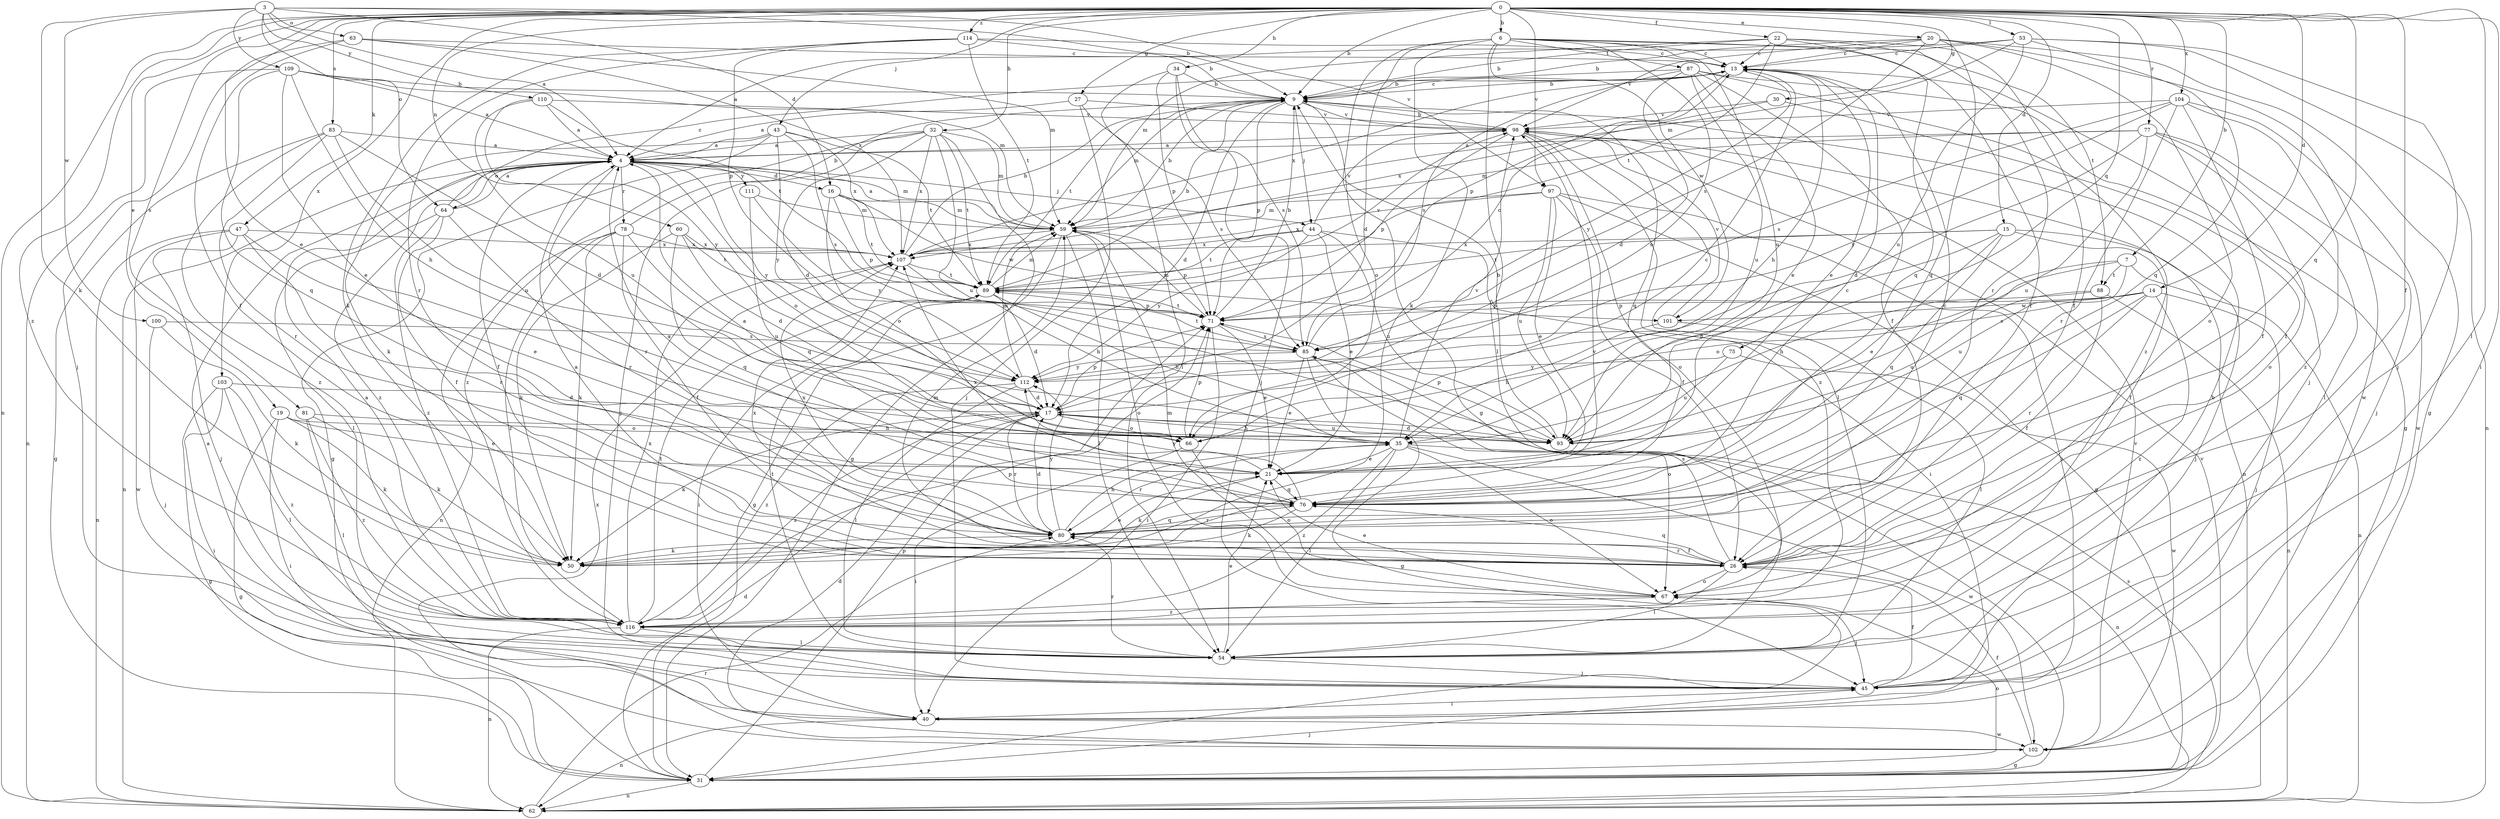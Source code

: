 strict digraph  {
0;
3;
4;
6;
7;
9;
13;
14;
15;
16;
17;
19;
20;
21;
22;
26;
27;
30;
31;
32;
34;
35;
40;
43;
44;
45;
47;
50;
53;
54;
59;
60;
62;
63;
64;
66;
67;
71;
75;
76;
77;
78;
80;
81;
83;
85;
87;
88;
89;
93;
97;
98;
100;
101;
102;
103;
104;
107;
109;
110;
111;
112;
114;
116;
0 -> 6  [label=b];
0 -> 7  [label=b];
0 -> 9  [label=b];
0 -> 14  [label=d];
0 -> 15  [label=d];
0 -> 19  [label=e];
0 -> 20  [label=e];
0 -> 21  [label=e];
0 -> 22  [label=f];
0 -> 26  [label=f];
0 -> 27  [label=g];
0 -> 30  [label=g];
0 -> 32  [label=h];
0 -> 34  [label=h];
0 -> 40  [label=i];
0 -> 43  [label=j];
0 -> 47  [label=k];
0 -> 53  [label=l];
0 -> 54  [label=l];
0 -> 60  [label=n];
0 -> 62  [label=n];
0 -> 75  [label=q];
0 -> 76  [label=q];
0 -> 77  [label=r];
0 -> 81  [label=s];
0 -> 83  [label=s];
0 -> 97  [label=v];
0 -> 103  [label=x];
0 -> 104  [label=x];
0 -> 114  [label=z];
0 -> 116  [label=z];
3 -> 4  [label=a];
3 -> 9  [label=b];
3 -> 16  [label=d];
3 -> 50  [label=k];
3 -> 63  [label=o];
3 -> 64  [label=o];
3 -> 97  [label=v];
3 -> 100  [label=w];
3 -> 109  [label=y];
3 -> 110  [label=y];
4 -> 16  [label=d];
4 -> 26  [label=f];
4 -> 44  [label=j];
4 -> 59  [label=m];
4 -> 62  [label=n];
4 -> 64  [label=o];
4 -> 66  [label=o];
4 -> 78  [label=r];
4 -> 80  [label=r];
4 -> 111  [label=y];
4 -> 112  [label=y];
4 -> 116  [label=z];
6 -> 13  [label=c];
6 -> 17  [label=d];
6 -> 26  [label=f];
6 -> 31  [label=g];
6 -> 50  [label=k];
6 -> 54  [label=l];
6 -> 66  [label=o];
6 -> 87  [label=t];
6 -> 88  [label=t];
6 -> 93  [label=u];
6 -> 101  [label=w];
7 -> 35  [label=h];
7 -> 62  [label=n];
7 -> 66  [label=o];
7 -> 88  [label=t];
7 -> 93  [label=u];
9 -> 13  [label=c];
9 -> 17  [label=d];
9 -> 44  [label=j];
9 -> 59  [label=m];
9 -> 66  [label=o];
9 -> 71  [label=p];
9 -> 76  [label=q];
9 -> 89  [label=t];
9 -> 98  [label=v];
13 -> 9  [label=b];
13 -> 21  [label=e];
13 -> 35  [label=h];
13 -> 45  [label=j];
13 -> 71  [label=p];
13 -> 107  [label=x];
13 -> 112  [label=y];
14 -> 45  [label=j];
14 -> 71  [label=p];
14 -> 76  [label=q];
14 -> 80  [label=r];
14 -> 85  [label=s];
14 -> 101  [label=w];
14 -> 116  [label=z];
15 -> 21  [label=e];
15 -> 26  [label=f];
15 -> 35  [label=h];
15 -> 45  [label=j];
15 -> 76  [label=q];
15 -> 89  [label=t];
15 -> 107  [label=x];
16 -> 59  [label=m];
16 -> 66  [label=o];
16 -> 71  [label=p];
16 -> 89  [label=t];
16 -> 101  [label=w];
17 -> 35  [label=h];
17 -> 50  [label=k];
17 -> 66  [label=o];
17 -> 71  [label=p];
17 -> 80  [label=r];
17 -> 93  [label=u];
17 -> 116  [label=z];
19 -> 21  [label=e];
19 -> 31  [label=g];
19 -> 40  [label=i];
19 -> 50  [label=k];
19 -> 66  [label=o];
20 -> 9  [label=b];
20 -> 13  [label=c];
20 -> 31  [label=g];
20 -> 67  [label=o];
20 -> 76  [label=q];
20 -> 85  [label=s];
20 -> 98  [label=v];
20 -> 102  [label=w];
21 -> 4  [label=a];
21 -> 50  [label=k];
21 -> 76  [label=q];
22 -> 9  [label=b];
22 -> 13  [label=c];
22 -> 26  [label=f];
22 -> 59  [label=m];
22 -> 76  [label=q];
22 -> 80  [label=r];
22 -> 89  [label=t];
26 -> 4  [label=a];
26 -> 54  [label=l];
26 -> 59  [label=m];
26 -> 67  [label=o];
26 -> 76  [label=q];
26 -> 80  [label=r];
26 -> 85  [label=s];
26 -> 107  [label=x];
27 -> 4  [label=a];
27 -> 45  [label=j];
27 -> 85  [label=s];
27 -> 98  [label=v];
30 -> 26  [label=f];
30 -> 98  [label=v];
30 -> 107  [label=x];
31 -> 17  [label=d];
31 -> 45  [label=j];
31 -> 62  [label=n];
31 -> 67  [label=o];
31 -> 71  [label=p];
31 -> 98  [label=v];
32 -> 4  [label=a];
32 -> 17  [label=d];
32 -> 31  [label=g];
32 -> 45  [label=j];
32 -> 59  [label=m];
32 -> 89  [label=t];
32 -> 93  [label=u];
32 -> 107  [label=x];
32 -> 116  [label=z];
34 -> 9  [label=b];
34 -> 45  [label=j];
34 -> 54  [label=l];
34 -> 71  [label=p];
34 -> 85  [label=s];
35 -> 21  [label=e];
35 -> 54  [label=l];
35 -> 62  [label=n];
35 -> 67  [label=o];
35 -> 80  [label=r];
35 -> 98  [label=v];
35 -> 102  [label=w];
35 -> 116  [label=z];
40 -> 4  [label=a];
40 -> 62  [label=n];
40 -> 102  [label=w];
43 -> 4  [label=a];
43 -> 31  [label=g];
43 -> 50  [label=k];
43 -> 85  [label=s];
43 -> 89  [label=t];
43 -> 107  [label=x];
43 -> 112  [label=y];
44 -> 21  [label=e];
44 -> 40  [label=i];
44 -> 89  [label=t];
44 -> 93  [label=u];
44 -> 98  [label=v];
44 -> 107  [label=x];
44 -> 112  [label=y];
45 -> 9  [label=b];
45 -> 26  [label=f];
45 -> 40  [label=i];
47 -> 21  [label=e];
47 -> 45  [label=j];
47 -> 62  [label=n];
47 -> 80  [label=r];
47 -> 102  [label=w];
47 -> 107  [label=x];
50 -> 21  [label=e];
50 -> 98  [label=v];
53 -> 4  [label=a];
53 -> 13  [label=c];
53 -> 45  [label=j];
53 -> 59  [label=m];
53 -> 62  [label=n];
53 -> 76  [label=q];
53 -> 93  [label=u];
54 -> 21  [label=e];
54 -> 45  [label=j];
54 -> 80  [label=r];
54 -> 89  [label=t];
59 -> 4  [label=a];
59 -> 9  [label=b];
59 -> 31  [label=g];
59 -> 54  [label=l];
59 -> 67  [label=o];
59 -> 71  [label=p];
59 -> 107  [label=x];
60 -> 17  [label=d];
60 -> 50  [label=k];
60 -> 76  [label=q];
60 -> 89  [label=t];
60 -> 107  [label=x];
62 -> 80  [label=r];
62 -> 85  [label=s];
63 -> 13  [label=c];
63 -> 26  [label=f];
63 -> 45  [label=j];
63 -> 59  [label=m];
63 -> 107  [label=x];
64 -> 4  [label=a];
64 -> 13  [label=c];
64 -> 26  [label=f];
64 -> 54  [label=l];
64 -> 80  [label=r];
64 -> 116  [label=z];
66 -> 13  [label=c];
66 -> 40  [label=i];
66 -> 67  [label=o];
66 -> 71  [label=p];
67 -> 21  [label=e];
67 -> 45  [label=j];
67 -> 59  [label=m];
67 -> 116  [label=z];
71 -> 9  [label=b];
71 -> 21  [label=e];
71 -> 40  [label=i];
71 -> 59  [label=m];
71 -> 85  [label=s];
71 -> 89  [label=t];
75 -> 93  [label=u];
75 -> 102  [label=w];
75 -> 112  [label=y];
76 -> 4  [label=a];
76 -> 13  [label=c];
76 -> 50  [label=k];
76 -> 80  [label=r];
76 -> 107  [label=x];
76 -> 112  [label=y];
77 -> 4  [label=a];
77 -> 17  [label=d];
77 -> 45  [label=j];
77 -> 54  [label=l];
77 -> 59  [label=m];
77 -> 67  [label=o];
77 -> 93  [label=u];
78 -> 9  [label=b];
78 -> 26  [label=f];
78 -> 50  [label=k];
78 -> 62  [label=n];
78 -> 93  [label=u];
78 -> 107  [label=x];
78 -> 116  [label=z];
80 -> 13  [label=c];
80 -> 17  [label=d];
80 -> 26  [label=f];
80 -> 35  [label=h];
80 -> 50  [label=k];
80 -> 76  [label=q];
80 -> 107  [label=x];
80 -> 112  [label=y];
81 -> 35  [label=h];
81 -> 50  [label=k];
81 -> 54  [label=l];
81 -> 116  [label=z];
83 -> 4  [label=a];
83 -> 17  [label=d];
83 -> 31  [label=g];
83 -> 80  [label=r];
83 -> 93  [label=u];
83 -> 116  [label=z];
85 -> 13  [label=c];
85 -> 21  [label=e];
85 -> 31  [label=g];
85 -> 67  [label=o];
85 -> 89  [label=t];
85 -> 112  [label=y];
87 -> 9  [label=b];
87 -> 17  [label=d];
87 -> 21  [label=e];
87 -> 26  [label=f];
87 -> 31  [label=g];
87 -> 85  [label=s];
87 -> 93  [label=u];
87 -> 116  [label=z];
88 -> 26  [label=f];
88 -> 62  [label=n];
88 -> 71  [label=p];
88 -> 93  [label=u];
89 -> 9  [label=b];
89 -> 17  [label=d];
89 -> 35  [label=h];
89 -> 40  [label=i];
89 -> 59  [label=m];
89 -> 71  [label=p];
89 -> 98  [label=v];
93 -> 9  [label=b];
93 -> 17  [label=d];
93 -> 71  [label=p];
97 -> 21  [label=e];
97 -> 26  [label=f];
97 -> 31  [label=g];
97 -> 40  [label=i];
97 -> 59  [label=m];
97 -> 93  [label=u];
97 -> 107  [label=x];
98 -> 4  [label=a];
98 -> 9  [label=b];
98 -> 54  [label=l];
98 -> 62  [label=n];
98 -> 67  [label=o];
98 -> 71  [label=p];
98 -> 116  [label=z];
100 -> 45  [label=j];
100 -> 50  [label=k];
100 -> 85  [label=s];
101 -> 35  [label=h];
101 -> 54  [label=l];
101 -> 98  [label=v];
102 -> 17  [label=d];
102 -> 26  [label=f];
102 -> 31  [label=g];
102 -> 98  [label=v];
102 -> 107  [label=x];
103 -> 17  [label=d];
103 -> 31  [label=g];
103 -> 40  [label=i];
103 -> 54  [label=l];
103 -> 116  [label=z];
104 -> 26  [label=f];
104 -> 80  [label=r];
104 -> 85  [label=s];
104 -> 98  [label=v];
104 -> 102  [label=w];
104 -> 112  [label=y];
104 -> 116  [label=z];
107 -> 9  [label=b];
107 -> 35  [label=h];
107 -> 89  [label=t];
109 -> 4  [label=a];
109 -> 9  [label=b];
109 -> 21  [label=e];
109 -> 35  [label=h];
109 -> 59  [label=m];
109 -> 62  [label=n];
109 -> 76  [label=q];
110 -> 4  [label=a];
110 -> 89  [label=t];
110 -> 93  [label=u];
110 -> 98  [label=v];
110 -> 112  [label=y];
111 -> 59  [label=m];
111 -> 76  [label=q];
111 -> 112  [label=y];
112 -> 17  [label=d];
112 -> 54  [label=l];
112 -> 59  [label=m];
112 -> 116  [label=z];
114 -> 9  [label=b];
114 -> 13  [label=c];
114 -> 50  [label=k];
114 -> 71  [label=p];
114 -> 80  [label=r];
114 -> 89  [label=t];
116 -> 4  [label=a];
116 -> 54  [label=l];
116 -> 62  [label=n];
116 -> 71  [label=p];
116 -> 89  [label=t];
116 -> 107  [label=x];
}
